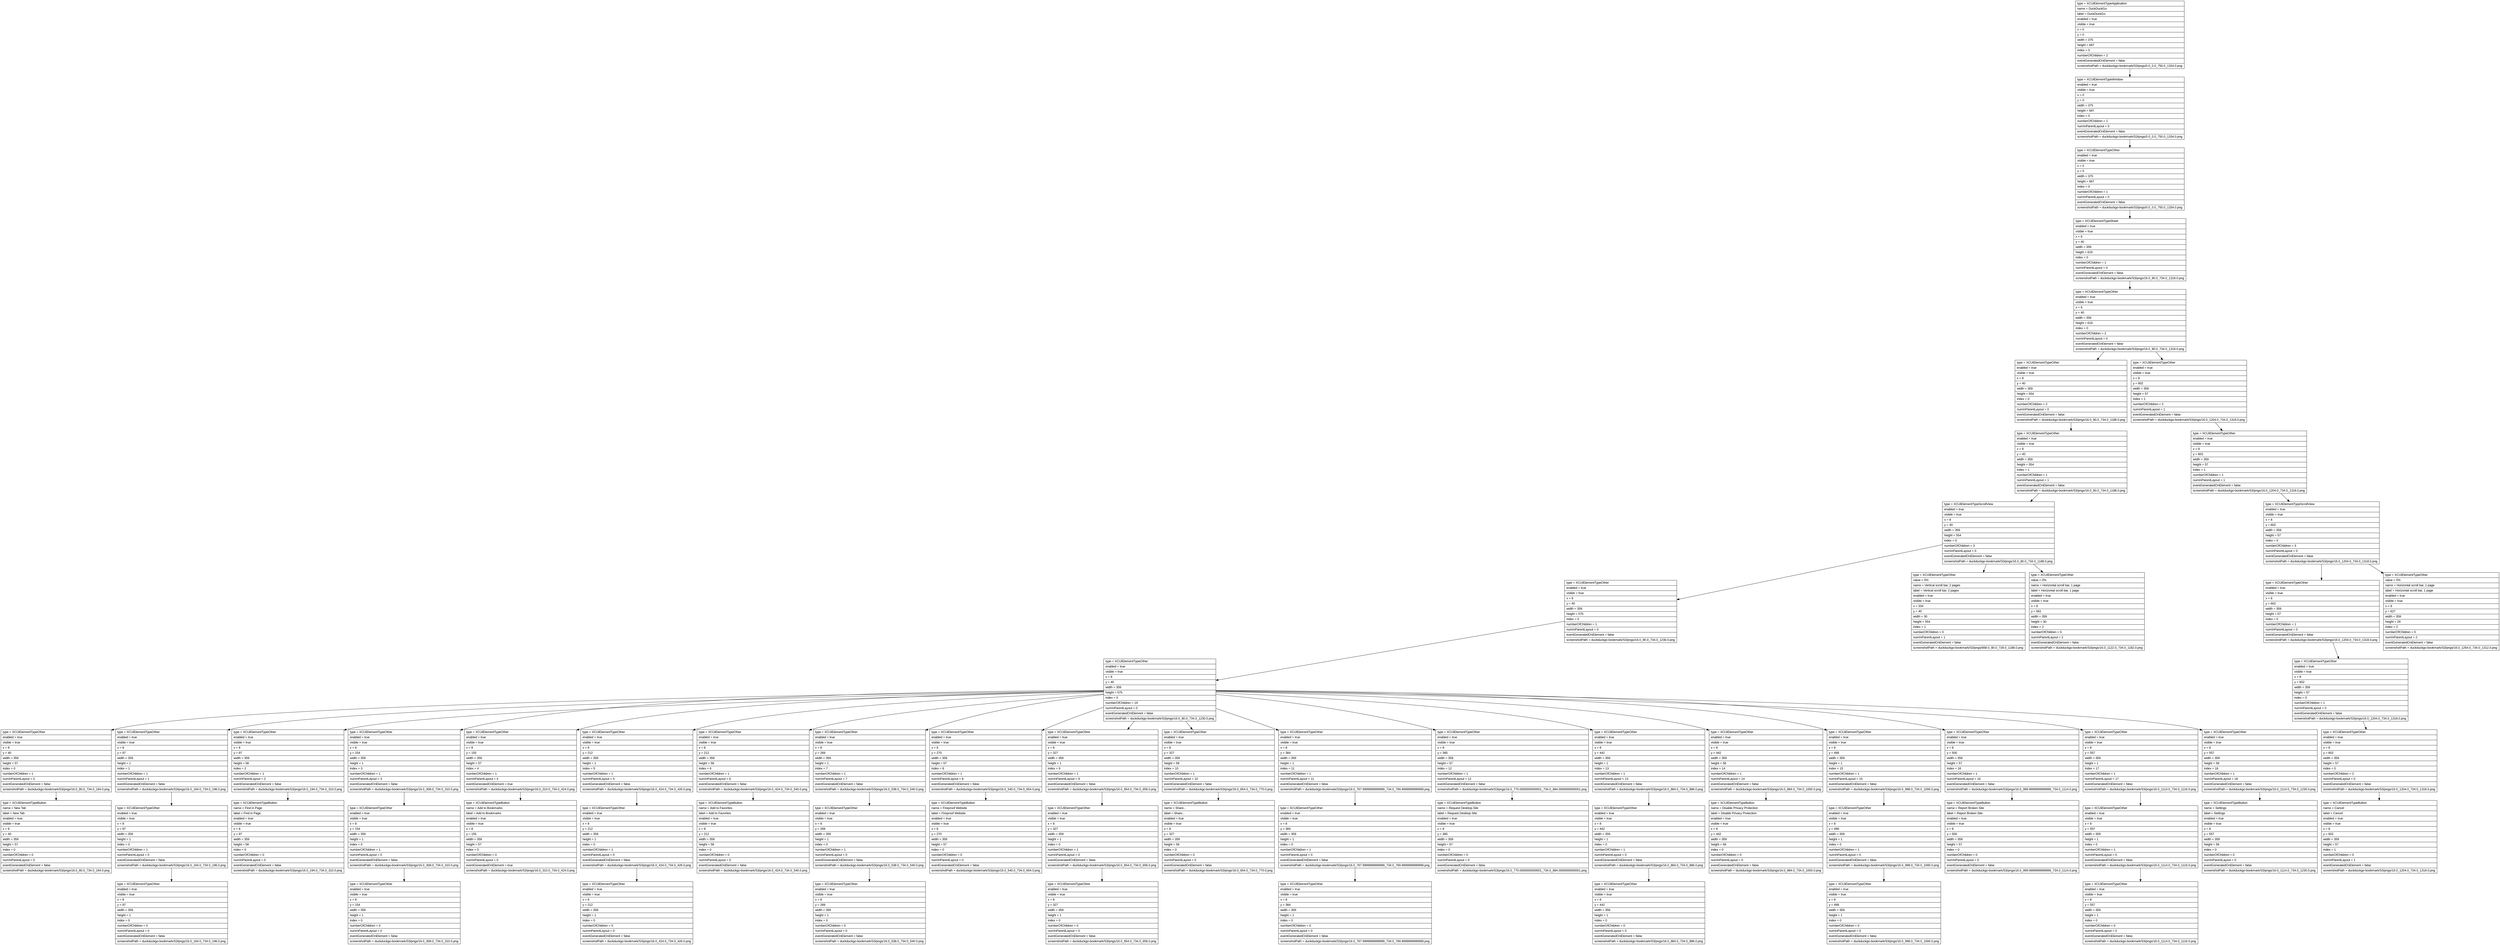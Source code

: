 digraph Layout {

	node [shape=record fontname=Arial];

	0	[label="{type = XCUIElementTypeApplication\l|name = DuckDuckGo\l|label = DuckDuckGo\l|enabled = true\l|visible = true\l|x = 0\l|y = 0\l|width = 375\l|height = 667\l|index = 0\l|numberOfChildren = 2\l|eventGeneratedOnElement = false \l|screenshotPath = duckduckgo-bookmark/S3/pngs/0.0_0.0_750.0_1334.0.png\l}"]
	1	[label="{type = XCUIElementTypeWindow\l|enabled = true\l|visible = true\l|x = 0\l|y = 0\l|width = 375\l|height = 667\l|index = 0\l|numberOfChildren = 1\l|numInParentLayout = 0\l|eventGeneratedOnElement = false \l|screenshotPath = duckduckgo-bookmark/S3/pngs/0.0_0.0_750.0_1334.0.png\l}"]
	2	[label="{type = XCUIElementTypeOther\l|enabled = true\l|visible = true\l|x = 0\l|y = 0\l|width = 375\l|height = 667\l|index = 0\l|numberOfChildren = 1\l|numInParentLayout = 0\l|eventGeneratedOnElement = false \l|screenshotPath = duckduckgo-bookmark/S3/pngs/0.0_0.0_750.0_1334.0.png\l}"]
	3	[label="{type = XCUIElementTypeSheet\l|enabled = true\l|visible = true\l|x = 8\l|y = 40\l|width = 359\l|height = 619\l|index = 0\l|numberOfChildren = 1\l|numInParentLayout = 0\l|eventGeneratedOnElement = false \l|screenshotPath = duckduckgo-bookmark/S3/pngs/16.0_80.0_734.0_1318.0.png\l}"]
	4	[label="{type = XCUIElementTypeOther\l|enabled = true\l|visible = true\l|x = 8\l|y = 40\l|width = 359\l|height = 619\l|index = 0\l|numberOfChildren = 2\l|numInParentLayout = 0\l|eventGeneratedOnElement = false \l|screenshotPath = duckduckgo-bookmark/S3/pngs/16.0_80.0_734.0_1318.0.png\l}"]
	5	[label="{type = XCUIElementTypeOther\l|enabled = true\l|visible = true\l|x = 8\l|y = 40\l|width = 359\l|height = 554\l|index = 0\l|numberOfChildren = 2\l|numInParentLayout = 0\l|eventGeneratedOnElement = false \l|screenshotPath = duckduckgo-bookmark/S3/pngs/16.0_80.0_734.0_1188.0.png\l}"]
	6	[label="{type = XCUIElementTypeOther\l|enabled = true\l|visible = true\l|x = 8\l|y = 602\l|width = 359\l|height = 57\l|index = 1\l|numberOfChildren = 2\l|numInParentLayout = 1\l|eventGeneratedOnElement = false \l|screenshotPath = duckduckgo-bookmark/S3/pngs/16.0_1204.0_734.0_1318.0.png\l}"]
	7	[label="{type = XCUIElementTypeOther\l|enabled = true\l|visible = true\l|x = 8\l|y = 40\l|width = 359\l|height = 554\l|index = 1\l|numberOfChildren = 1\l|numInParentLayout = 1\l|eventGeneratedOnElement = false \l|screenshotPath = duckduckgo-bookmark/S3/pngs/16.0_80.0_734.0_1188.0.png\l}"]
	8	[label="{type = XCUIElementTypeOther\l|enabled = true\l|visible = true\l|x = 8\l|y = 602\l|width = 359\l|height = 57\l|index = 1\l|numberOfChildren = 1\l|numInParentLayout = 1\l|eventGeneratedOnElement = false \l|screenshotPath = duckduckgo-bookmark/S3/pngs/16.0_1204.0_734.0_1318.0.png\l}"]
	9	[label="{type = XCUIElementTypeScrollView\l|enabled = true\l|visible = true\l|x = 8\l|y = 40\l|width = 359\l|height = 554\l|index = 0\l|numberOfChildren = 3\l|numInParentLayout = 0\l|eventGeneratedOnElement = false \l|screenshotPath = duckduckgo-bookmark/S3/pngs/16.0_80.0_734.0_1188.0.png\l}"]
	10	[label="{type = XCUIElementTypeScrollView\l|enabled = true\l|visible = true\l|x = 8\l|y = 602\l|width = 359\l|height = 57\l|index = 0\l|numberOfChildren = 3\l|numInParentLayout = 0\l|eventGeneratedOnElement = false \l|screenshotPath = duckduckgo-bookmark/S3/pngs/16.0_1204.0_734.0_1318.0.png\l}"]
	11	[label="{type = XCUIElementTypeOther\l|enabled = true\l|visible = true\l|x = 8\l|y = 40\l|width = 359\l|height = 575\l|index = 0\l|numberOfChildren = 1\l|numInParentLayout = 0\l|eventGeneratedOnElement = false \l|screenshotPath = duckduckgo-bookmark/S3/pngs/16.0_80.0_734.0_1230.0.png\l}"]
	12	[label="{type = XCUIElementTypeOther\l|value = 0%\l|name = Vertical scroll bar, 2 pages\l|label = Vertical scroll bar, 2 pages\l|enabled = true\l|visible = true\l|x = 334\l|y = 40\l|width = 30\l|height = 554\l|index = 1\l|numberOfChildren = 0\l|numInParentLayout = 1\l|eventGeneratedOnElement = false \l|screenshotPath = duckduckgo-bookmark/S3/pngs/668.0_80.0_728.0_1188.0.png\l}"]
	13	[label="{type = XCUIElementTypeOther\l|value = 0%\l|name = Horizontal scroll bar, 1 page\l|label = Horizontal scroll bar, 1 page\l|enabled = true\l|visible = true\l|x = 8\l|y = 561\l|width = 359\l|height = 30\l|index = 2\l|numberOfChildren = 0\l|numInParentLayout = 2\l|eventGeneratedOnElement = false \l|screenshotPath = duckduckgo-bookmark/S3/pngs/16.0_1122.0_734.0_1182.0.png\l}"]
	14	[label="{type = XCUIElementTypeOther\l|enabled = true\l|visible = true\l|x = 8\l|y = 602\l|width = 359\l|height = 57\l|index = 0\l|numberOfChildren = 1\l|numInParentLayout = 0\l|eventGeneratedOnElement = false \l|screenshotPath = duckduckgo-bookmark/S3/pngs/16.0_1204.0_734.0_1318.0.png\l}"]
	15	[label="{type = XCUIElementTypeOther\l|value = 0%\l|name = Horizontal scroll bar, 1 page\l|label = Horizontal scroll bar, 1 page\l|enabled = true\l|visible = true\l|x = 8\l|y = 627\l|width = 359\l|height = 29\l|index = 2\l|numberOfChildren = 0\l|numInParentLayout = 2\l|eventGeneratedOnElement = false \l|screenshotPath = duckduckgo-bookmark/S3/pngs/16.0_1254.0_734.0_1312.0.png\l}"]
	16	[label="{type = XCUIElementTypeOther\l|enabled = true\l|visible = true\l|x = 8\l|y = 40\l|width = 359\l|height = 575\l|index = 0\l|numberOfChildren = 19\l|numInParentLayout = 0\l|eventGeneratedOnElement = false \l|screenshotPath = duckduckgo-bookmark/S3/pngs/16.0_80.0_734.0_1230.0.png\l}"]
	17	[label="{type = XCUIElementTypeOther\l|enabled = true\l|visible = true\l|x = 8\l|y = 602\l|width = 359\l|height = 57\l|index = 0\l|numberOfChildren = 1\l|numInParentLayout = 0\l|eventGeneratedOnElement = false \l|screenshotPath = duckduckgo-bookmark/S3/pngs/16.0_1204.0_734.0_1318.0.png\l}"]
	18	[label="{type = XCUIElementTypeOther\l|enabled = true\l|visible = true\l|x = 8\l|y = 40\l|width = 359\l|height = 57\l|index = 0\l|numberOfChildren = 1\l|numInParentLayout = 0\l|eventGeneratedOnElement = false \l|screenshotPath = duckduckgo-bookmark/S3/pngs/16.0_80.0_734.0_194.0.png\l}"]
	19	[label="{type = XCUIElementTypeOther\l|enabled = true\l|visible = true\l|x = 8\l|y = 97\l|width = 359\l|height = 1\l|index = 1\l|numberOfChildren = 1\l|numInParentLayout = 1\l|eventGeneratedOnElement = false \l|screenshotPath = duckduckgo-bookmark/S3/pngs/16.0_194.0_734.0_196.0.png\l}"]
	20	[label="{type = XCUIElementTypeOther\l|enabled = true\l|visible = true\l|x = 8\l|y = 97\l|width = 359\l|height = 58\l|index = 2\l|numberOfChildren = 1\l|numInParentLayout = 2\l|eventGeneratedOnElement = false \l|screenshotPath = duckduckgo-bookmark/S3/pngs/16.0_194.0_734.0_310.0.png\l}"]
	21	[label="{type = XCUIElementTypeOther\l|enabled = true\l|visible = true\l|x = 8\l|y = 154\l|width = 359\l|height = 1\l|index = 3\l|numberOfChildren = 1\l|numInParentLayout = 3\l|eventGeneratedOnElement = false \l|screenshotPath = duckduckgo-bookmark/S3/pngs/16.0_308.0_734.0_310.0.png\l}"]
	22	[label="{type = XCUIElementTypeOther\l|enabled = true\l|visible = true\l|x = 8\l|y = 155\l|width = 359\l|height = 57\l|index = 4\l|numberOfChildren = 1\l|numInParentLayout = 4\l|eventGeneratedOnElement = true \l|screenshotPath = duckduckgo-bookmark/S3/pngs/16.0_310.0_734.0_424.0.png\l}"]
	23	[label="{type = XCUIElementTypeOther\l|enabled = true\l|visible = true\l|x = 8\l|y = 212\l|width = 359\l|height = 1\l|index = 5\l|numberOfChildren = 1\l|numInParentLayout = 5\l|eventGeneratedOnElement = false \l|screenshotPath = duckduckgo-bookmark/S3/pngs/16.0_424.0_734.0_426.0.png\l}"]
	24	[label="{type = XCUIElementTypeOther\l|enabled = true\l|visible = true\l|x = 8\l|y = 212\l|width = 359\l|height = 58\l|index = 6\l|numberOfChildren = 1\l|numInParentLayout = 6\l|eventGeneratedOnElement = false \l|screenshotPath = duckduckgo-bookmark/S3/pngs/16.0_424.0_734.0_540.0.png\l}"]
	25	[label="{type = XCUIElementTypeOther\l|enabled = true\l|visible = true\l|x = 8\l|y = 269\l|width = 359\l|height = 1\l|index = 7\l|numberOfChildren = 1\l|numInParentLayout = 7\l|eventGeneratedOnElement = false \l|screenshotPath = duckduckgo-bookmark/S3/pngs/16.0_538.0_734.0_540.0.png\l}"]
	26	[label="{type = XCUIElementTypeOther\l|enabled = true\l|visible = true\l|x = 8\l|y = 270\l|width = 359\l|height = 57\l|index = 8\l|numberOfChildren = 1\l|numInParentLayout = 8\l|eventGeneratedOnElement = false \l|screenshotPath = duckduckgo-bookmark/S3/pngs/16.0_540.0_734.0_654.0.png\l}"]
	27	[label="{type = XCUIElementTypeOther\l|enabled = true\l|visible = true\l|x = 8\l|y = 327\l|width = 359\l|height = 1\l|index = 9\l|numberOfChildren = 1\l|numInParentLayout = 9\l|eventGeneratedOnElement = false \l|screenshotPath = duckduckgo-bookmark/S3/pngs/16.0_654.0_734.0_656.0.png\l}"]
	28	[label="{type = XCUIElementTypeOther\l|enabled = true\l|visible = true\l|x = 8\l|y = 327\l|width = 359\l|height = 58\l|index = 10\l|numberOfChildren = 1\l|numInParentLayout = 10\l|eventGeneratedOnElement = false \l|screenshotPath = duckduckgo-bookmark/S3/pngs/16.0_654.0_734.0_770.0.png\l}"]
	29	[label="{type = XCUIElementTypeOther\l|enabled = true\l|visible = true\l|x = 8\l|y = 384\l|width = 359\l|height = 1\l|index = 11\l|numberOfChildren = 1\l|numInParentLayout = 11\l|eventGeneratedOnElement = false \l|screenshotPath = duckduckgo-bookmark/S3/pngs/16.0_767.9999999999999_734.0_769.9999999999999.png\l}"]
	30	[label="{type = XCUIElementTypeOther\l|enabled = true\l|visible = true\l|x = 8\l|y = 385\l|width = 359\l|height = 57\l|index = 12\l|numberOfChildren = 1\l|numInParentLayout = 12\l|eventGeneratedOnElement = false \l|screenshotPath = duckduckgo-bookmark/S3/pngs/16.0_770.0000000000001_734.0_884.0000000000001.png\l}"]
	31	[label="{type = XCUIElementTypeOther\l|enabled = true\l|visible = true\l|x = 8\l|y = 442\l|width = 359\l|height = 1\l|index = 13\l|numberOfChildren = 1\l|numInParentLayout = 13\l|eventGeneratedOnElement = false \l|screenshotPath = duckduckgo-bookmark/S3/pngs/16.0_884.0_734.0_886.0.png\l}"]
	32	[label="{type = XCUIElementTypeOther\l|enabled = true\l|visible = true\l|x = 8\l|y = 442\l|width = 359\l|height = 58\l|index = 14\l|numberOfChildren = 1\l|numInParentLayout = 14\l|eventGeneratedOnElement = false \l|screenshotPath = duckduckgo-bookmark/S3/pngs/16.0_884.0_734.0_1000.0.png\l}"]
	33	[label="{type = XCUIElementTypeOther\l|enabled = true\l|visible = true\l|x = 8\l|y = 499\l|width = 359\l|height = 1\l|index = 15\l|numberOfChildren = 1\l|numInParentLayout = 15\l|eventGeneratedOnElement = false \l|screenshotPath = duckduckgo-bookmark/S3/pngs/16.0_998.0_734.0_1000.0.png\l}"]
	34	[label="{type = XCUIElementTypeOther\l|enabled = true\l|visible = true\l|x = 8\l|y = 500\l|width = 359\l|height = 57\l|index = 16\l|numberOfChildren = 1\l|numInParentLayout = 16\l|eventGeneratedOnElement = false \l|screenshotPath = duckduckgo-bookmark/S3/pngs/16.0_999.9999999999999_734.0_1114.0.png\l}"]
	35	[label="{type = XCUIElementTypeOther\l|enabled = true\l|visible = true\l|x = 8\l|y = 557\l|width = 359\l|height = 1\l|index = 17\l|numberOfChildren = 1\l|numInParentLayout = 17\l|eventGeneratedOnElement = false \l|screenshotPath = duckduckgo-bookmark/S3/pngs/16.0_1114.0_734.0_1116.0.png\l}"]
	36	[label="{type = XCUIElementTypeOther\l|enabled = true\l|visible = true\l|x = 8\l|y = 557\l|width = 359\l|height = 58\l|index = 18\l|numberOfChildren = 1\l|numInParentLayout = 18\l|eventGeneratedOnElement = false \l|screenshotPath = duckduckgo-bookmark/S3/pngs/16.0_1114.0_734.0_1230.0.png\l}"]
	37	[label="{type = XCUIElementTypeOther\l|enabled = true\l|visible = true\l|x = 8\l|y = 602\l|width = 359\l|height = 57\l|index = 0\l|numberOfChildren = 2\l|numInParentLayout = 0\l|eventGeneratedOnElement = false \l|screenshotPath = duckduckgo-bookmark/S3/pngs/16.0_1204.0_734.0_1318.0.png\l}"]
	38	[label="{type = XCUIElementTypeButton\l|name = New Tab\l|label = New Tab\l|enabled = true\l|visible = true\l|x = 8\l|y = 40\l|width = 359\l|height = 57\l|index = 0\l|numberOfChildren = 0\l|numInParentLayout = 0\l|eventGeneratedOnElement = false \l|screenshotPath = duckduckgo-bookmark/S3/pngs/16.0_80.0_734.0_194.0.png\l}"]
	39	[label="{type = XCUIElementTypeOther\l|enabled = true\l|visible = true\l|x = 8\l|y = 97\l|width = 359\l|height = 1\l|index = 0\l|numberOfChildren = 1\l|numInParentLayout = 0\l|eventGeneratedOnElement = false \l|screenshotPath = duckduckgo-bookmark/S3/pngs/16.0_194.0_734.0_196.0.png\l}"]
	40	[label="{type = XCUIElementTypeButton\l|name = Find in Page\l|label = Find in Page\l|enabled = true\l|visible = true\l|x = 8\l|y = 97\l|width = 359\l|height = 58\l|index = 0\l|numberOfChildren = 0\l|numInParentLayout = 0\l|eventGeneratedOnElement = false \l|screenshotPath = duckduckgo-bookmark/S3/pngs/16.0_194.0_734.0_310.0.png\l}"]
	41	[label="{type = XCUIElementTypeOther\l|enabled = true\l|visible = true\l|x = 8\l|y = 154\l|width = 359\l|height = 1\l|index = 0\l|numberOfChildren = 1\l|numInParentLayout = 0\l|eventGeneratedOnElement = false \l|screenshotPath = duckduckgo-bookmark/S3/pngs/16.0_308.0_734.0_310.0.png\l}"]
	42	[label="{type = XCUIElementTypeButton\l|name = Add to Bookmarks\l|label = Add to Bookmarks\l|enabled = true\l|visible = true\l|x = 8\l|y = 155\l|width = 359\l|height = 57\l|index = 0\l|numberOfChildren = 0\l|numInParentLayout = 0\l|eventGeneratedOnElement = true \l|screenshotPath = duckduckgo-bookmark/S3/pngs/16.0_310.0_734.0_424.0.png\l}"]
	43	[label="{type = XCUIElementTypeOther\l|enabled = true\l|visible = true\l|x = 8\l|y = 212\l|width = 359\l|height = 1\l|index = 0\l|numberOfChildren = 1\l|numInParentLayout = 0\l|eventGeneratedOnElement = false \l|screenshotPath = duckduckgo-bookmark/S3/pngs/16.0_424.0_734.0_426.0.png\l}"]
	44	[label="{type = XCUIElementTypeButton\l|name = Add to Favorites\l|label = Add to Favorites\l|enabled = true\l|visible = true\l|x = 8\l|y = 212\l|width = 359\l|height = 58\l|index = 0\l|numberOfChildren = 0\l|numInParentLayout = 0\l|eventGeneratedOnElement = false \l|screenshotPath = duckduckgo-bookmark/S3/pngs/16.0_424.0_734.0_540.0.png\l}"]
	45	[label="{type = XCUIElementTypeOther\l|enabled = true\l|visible = true\l|x = 8\l|y = 269\l|width = 359\l|height = 1\l|index = 0\l|numberOfChildren = 1\l|numInParentLayout = 0\l|eventGeneratedOnElement = false \l|screenshotPath = duckduckgo-bookmark/S3/pngs/16.0_538.0_734.0_540.0.png\l}"]
	46	[label="{type = XCUIElementTypeButton\l|name = Fireproof Website\l|label = Fireproof Website\l|enabled = true\l|visible = true\l|x = 8\l|y = 270\l|width = 359\l|height = 57\l|index = 0\l|numberOfChildren = 0\l|numInParentLayout = 0\l|eventGeneratedOnElement = false \l|screenshotPath = duckduckgo-bookmark/S3/pngs/16.0_540.0_734.0_654.0.png\l}"]
	47	[label="{type = XCUIElementTypeOther\l|enabled = true\l|visible = true\l|x = 8\l|y = 327\l|width = 359\l|height = 1\l|index = 0\l|numberOfChildren = 1\l|numInParentLayout = 0\l|eventGeneratedOnElement = false \l|screenshotPath = duckduckgo-bookmark/S3/pngs/16.0_654.0_734.0_656.0.png\l}"]
	48	[label="{type = XCUIElementTypeButton\l|name = Share...\l|label = Share...\l|enabled = true\l|visible = true\l|x = 8\l|y = 327\l|width = 359\l|height = 58\l|index = 0\l|numberOfChildren = 0\l|numInParentLayout = 0\l|eventGeneratedOnElement = false \l|screenshotPath = duckduckgo-bookmark/S3/pngs/16.0_654.0_734.0_770.0.png\l}"]
	49	[label="{type = XCUIElementTypeOther\l|enabled = true\l|visible = true\l|x = 8\l|y = 384\l|width = 359\l|height = 1\l|index = 0\l|numberOfChildren = 1\l|numInParentLayout = 0\l|eventGeneratedOnElement = false \l|screenshotPath = duckduckgo-bookmark/S3/pngs/16.0_767.9999999999999_734.0_769.9999999999999.png\l}"]
	50	[label="{type = XCUIElementTypeButton\l|name = Request Desktop Site\l|label = Request Desktop Site\l|enabled = true\l|visible = true\l|x = 8\l|y = 385\l|width = 359\l|height = 57\l|index = 0\l|numberOfChildren = 0\l|numInParentLayout = 0\l|eventGeneratedOnElement = false \l|screenshotPath = duckduckgo-bookmark/S3/pngs/16.0_770.0000000000001_734.0_884.0000000000001.png\l}"]
	51	[label="{type = XCUIElementTypeOther\l|enabled = true\l|visible = true\l|x = 8\l|y = 442\l|width = 359\l|height = 1\l|index = 0\l|numberOfChildren = 1\l|numInParentLayout = 0\l|eventGeneratedOnElement = false \l|screenshotPath = duckduckgo-bookmark/S3/pngs/16.0_884.0_734.0_886.0.png\l}"]
	52	[label="{type = XCUIElementTypeButton\l|name = Disable Privacy Protection\l|label = Disable Privacy Protection\l|enabled = true\l|visible = true\l|x = 8\l|y = 442\l|width = 359\l|height = 58\l|index = 0\l|numberOfChildren = 0\l|numInParentLayout = 0\l|eventGeneratedOnElement = false \l|screenshotPath = duckduckgo-bookmark/S3/pngs/16.0_884.0_734.0_1000.0.png\l}"]
	53	[label="{type = XCUIElementTypeOther\l|enabled = true\l|visible = true\l|x = 8\l|y = 499\l|width = 359\l|height = 1\l|index = 0\l|numberOfChildren = 1\l|numInParentLayout = 0\l|eventGeneratedOnElement = false \l|screenshotPath = duckduckgo-bookmark/S3/pngs/16.0_998.0_734.0_1000.0.png\l}"]
	54	[label="{type = XCUIElementTypeButton\l|name = Report Broken Site\l|label = Report Broken Site\l|enabled = true\l|visible = true\l|x = 8\l|y = 500\l|width = 359\l|height = 57\l|index = 0\l|numberOfChildren = 0\l|numInParentLayout = 0\l|eventGeneratedOnElement = false \l|screenshotPath = duckduckgo-bookmark/S3/pngs/16.0_999.9999999999999_734.0_1114.0.png\l}"]
	55	[label="{type = XCUIElementTypeOther\l|enabled = true\l|visible = true\l|x = 8\l|y = 557\l|width = 359\l|height = 1\l|index = 0\l|numberOfChildren = 1\l|numInParentLayout = 0\l|eventGeneratedOnElement = false \l|screenshotPath = duckduckgo-bookmark/S3/pngs/16.0_1114.0_734.0_1116.0.png\l}"]
	56	[label="{type = XCUIElementTypeButton\l|name = Settings\l|label = Settings\l|enabled = true\l|visible = true\l|x = 8\l|y = 557\l|width = 359\l|height = 58\l|index = 0\l|numberOfChildren = 0\l|numInParentLayout = 0\l|eventGeneratedOnElement = false \l|screenshotPath = duckduckgo-bookmark/S3/pngs/16.0_1114.0_734.0_1230.0.png\l}"]
	57	[label="{type = XCUIElementTypeButton\l|name = Cancel\l|label = Cancel\l|enabled = true\l|visible = true\l|x = 8\l|y = 602\l|width = 359\l|height = 57\l|index = 1\l|numberOfChildren = 0\l|numInParentLayout = 1\l|eventGeneratedOnElement = false \l|screenshotPath = duckduckgo-bookmark/S3/pngs/16.0_1204.0_734.0_1318.0.png\l}"]
	58	[label="{type = XCUIElementTypeOther\l|enabled = true\l|visible = true\l|x = 8\l|y = 97\l|width = 359\l|height = 1\l|index = 0\l|numberOfChildren = 0\l|numInParentLayout = 0\l|eventGeneratedOnElement = false \l|screenshotPath = duckduckgo-bookmark/S3/pngs/16.0_194.0_734.0_196.0.png\l}"]
	59	[label="{type = XCUIElementTypeOther\l|enabled = true\l|visible = true\l|x = 8\l|y = 154\l|width = 359\l|height = 1\l|index = 0\l|numberOfChildren = 0\l|numInParentLayout = 0\l|eventGeneratedOnElement = false \l|screenshotPath = duckduckgo-bookmark/S3/pngs/16.0_308.0_734.0_310.0.png\l}"]
	60	[label="{type = XCUIElementTypeOther\l|enabled = true\l|visible = true\l|x = 8\l|y = 212\l|width = 359\l|height = 1\l|index = 0\l|numberOfChildren = 0\l|numInParentLayout = 0\l|eventGeneratedOnElement = false \l|screenshotPath = duckduckgo-bookmark/S3/pngs/16.0_424.0_734.0_426.0.png\l}"]
	61	[label="{type = XCUIElementTypeOther\l|enabled = true\l|visible = true\l|x = 8\l|y = 269\l|width = 359\l|height = 1\l|index = 0\l|numberOfChildren = 0\l|numInParentLayout = 0\l|eventGeneratedOnElement = false \l|screenshotPath = duckduckgo-bookmark/S3/pngs/16.0_538.0_734.0_540.0.png\l}"]
	62	[label="{type = XCUIElementTypeOther\l|enabled = true\l|visible = true\l|x = 8\l|y = 327\l|width = 359\l|height = 1\l|index = 0\l|numberOfChildren = 0\l|numInParentLayout = 0\l|eventGeneratedOnElement = false \l|screenshotPath = duckduckgo-bookmark/S3/pngs/16.0_654.0_734.0_656.0.png\l}"]
	63	[label="{type = XCUIElementTypeOther\l|enabled = true\l|visible = true\l|x = 8\l|y = 384\l|width = 359\l|height = 1\l|index = 0\l|numberOfChildren = 0\l|numInParentLayout = 0\l|eventGeneratedOnElement = false \l|screenshotPath = duckduckgo-bookmark/S3/pngs/16.0_767.9999999999999_734.0_769.9999999999999.png\l}"]
	64	[label="{type = XCUIElementTypeOther\l|enabled = true\l|visible = true\l|x = 8\l|y = 442\l|width = 359\l|height = 1\l|index = 0\l|numberOfChildren = 0\l|numInParentLayout = 0\l|eventGeneratedOnElement = false \l|screenshotPath = duckduckgo-bookmark/S3/pngs/16.0_884.0_734.0_886.0.png\l}"]
	65	[label="{type = XCUIElementTypeOther\l|enabled = true\l|visible = true\l|x = 8\l|y = 499\l|width = 359\l|height = 1\l|index = 0\l|numberOfChildren = 0\l|numInParentLayout = 0\l|eventGeneratedOnElement = false \l|screenshotPath = duckduckgo-bookmark/S3/pngs/16.0_998.0_734.0_1000.0.png\l}"]
	66	[label="{type = XCUIElementTypeOther\l|enabled = true\l|visible = true\l|x = 8\l|y = 557\l|width = 359\l|height = 1\l|index = 0\l|numberOfChildren = 0\l|numInParentLayout = 0\l|eventGeneratedOnElement = false \l|screenshotPath = duckduckgo-bookmark/S3/pngs/16.0_1114.0_734.0_1116.0.png\l}"]


	0 -> 1
	1 -> 2
	2 -> 3
	3 -> 4
	4 -> 5
	4 -> 6
	5 -> 7
	6 -> 8
	7 -> 9
	8 -> 10
	9 -> 11
	9 -> 12
	9 -> 13
	10 -> 14
	10 -> 15
	11 -> 16
	14 -> 17
	16 -> 18
	16 -> 19
	16 -> 20
	16 -> 21
	16 -> 22
	16 -> 23
	16 -> 24
	16 -> 25
	16 -> 26
	16 -> 27
	16 -> 28
	16 -> 29
	16 -> 30
	16 -> 31
	16 -> 32
	16 -> 33
	16 -> 34
	16 -> 35
	16 -> 36
	17 -> 37
	18 -> 38
	19 -> 39
	20 -> 40
	21 -> 41
	22 -> 42
	23 -> 43
	24 -> 44
	25 -> 45
	26 -> 46
	27 -> 47
	28 -> 48
	29 -> 49
	30 -> 50
	31 -> 51
	32 -> 52
	33 -> 53
	34 -> 54
	35 -> 55
	36 -> 56
	37 -> 57
	39 -> 58
	41 -> 59
	43 -> 60
	45 -> 61
	47 -> 62
	49 -> 63
	51 -> 64
	53 -> 65
	55 -> 66


}